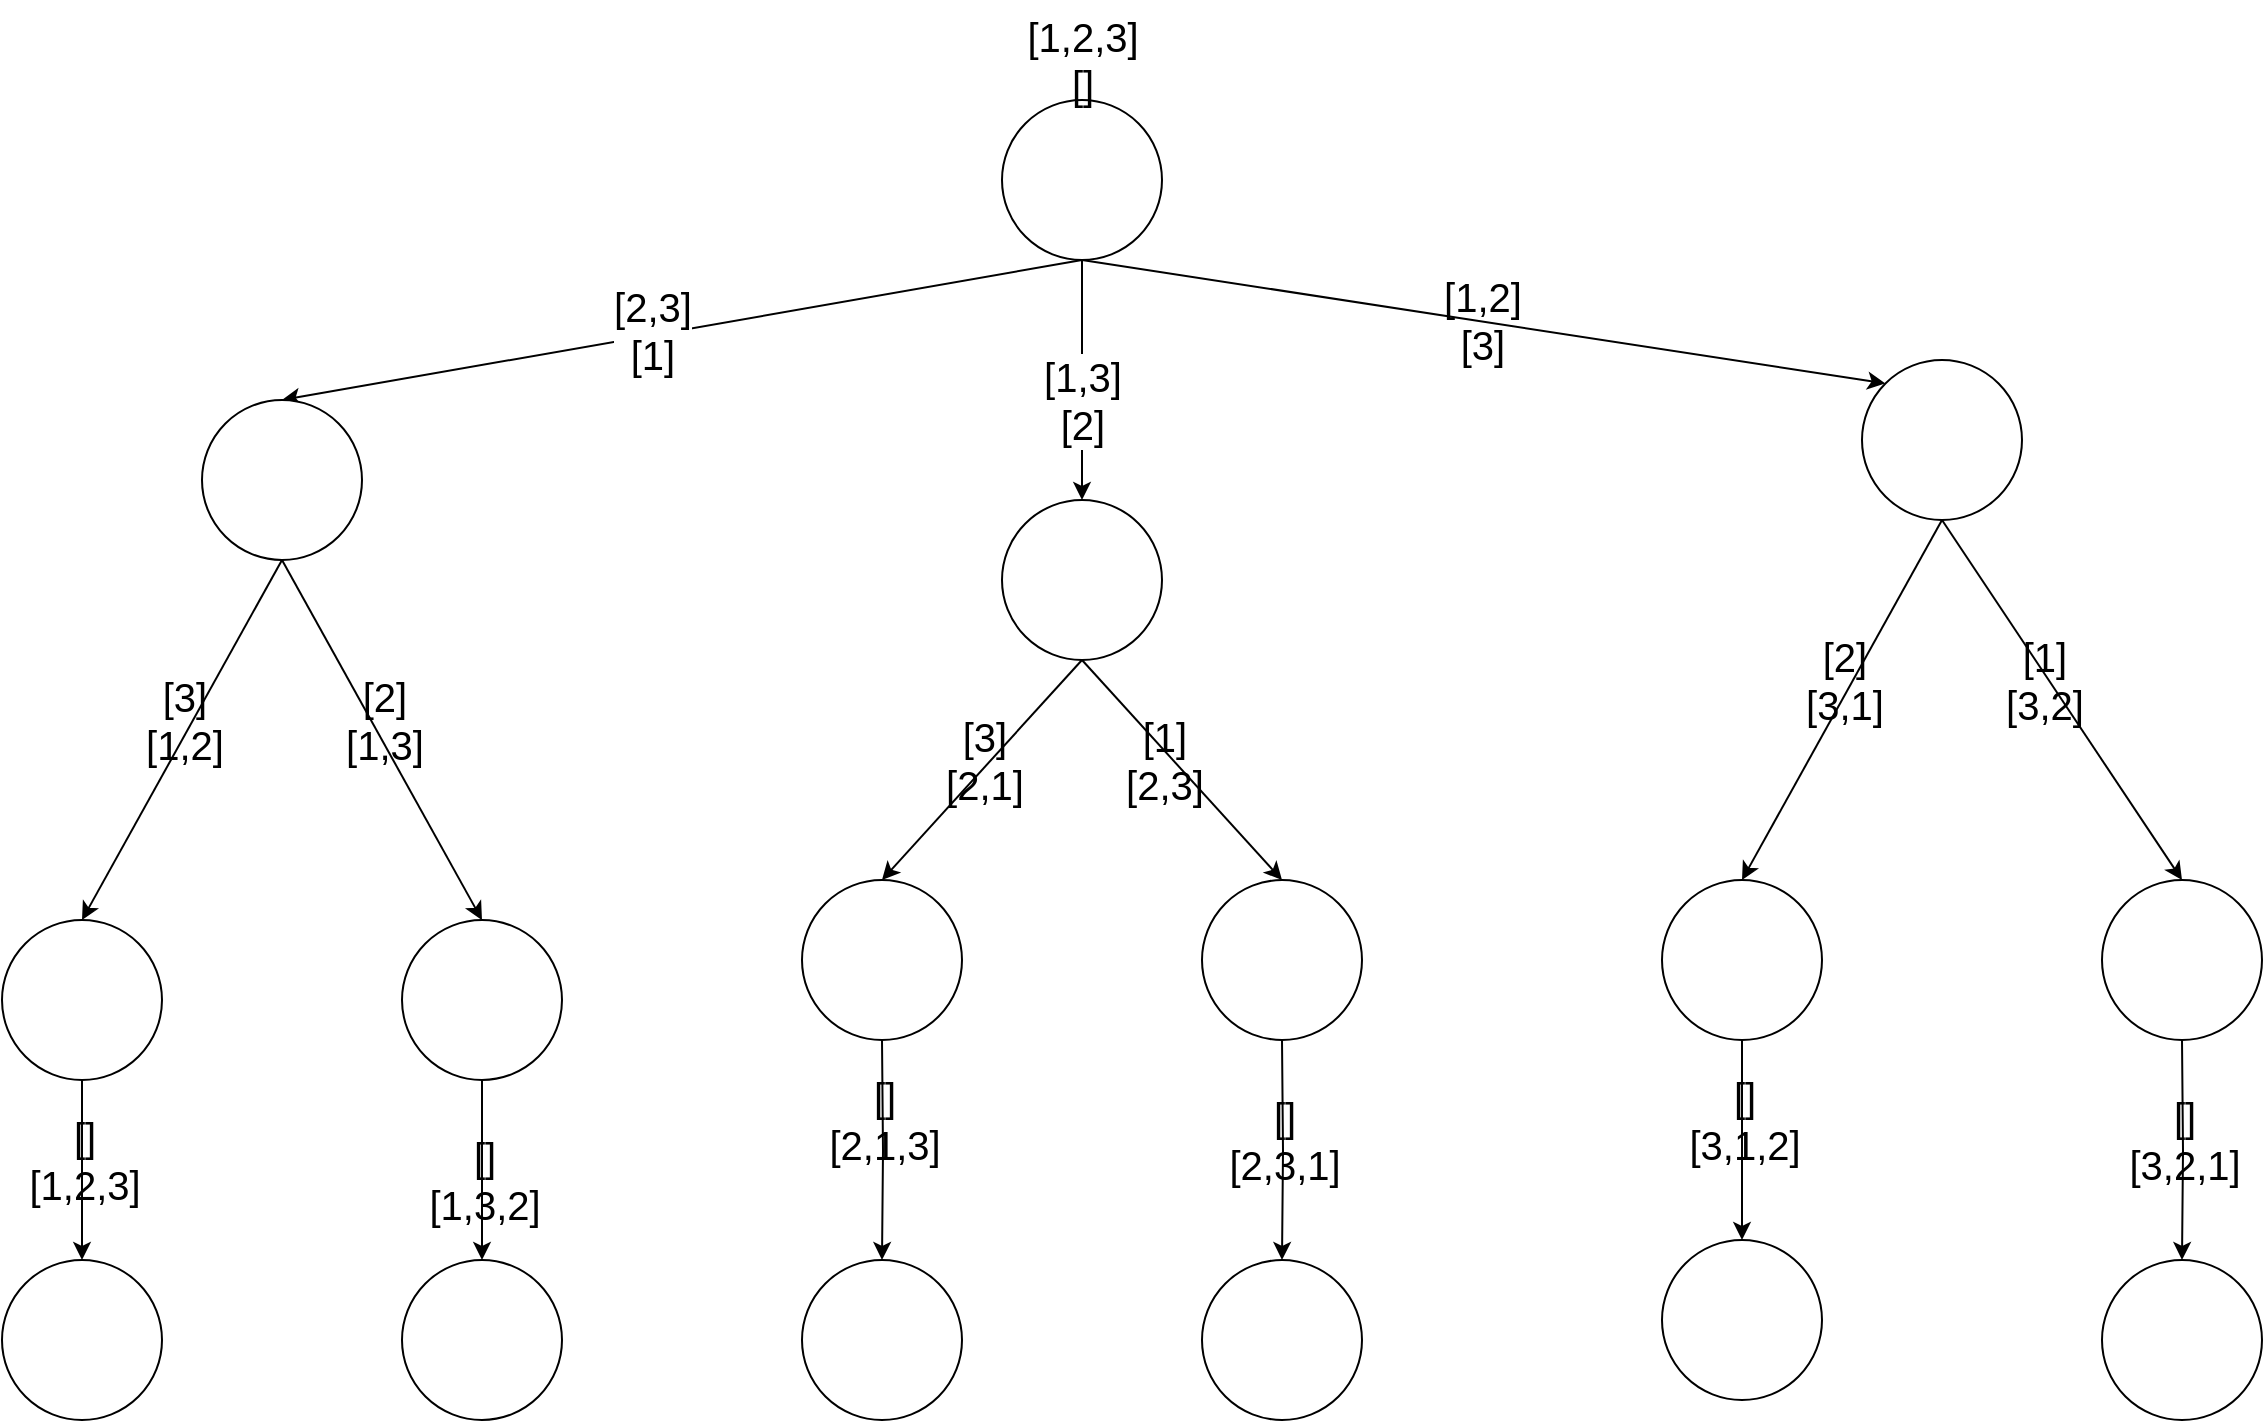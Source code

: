<mxfile version="22.1.21" type="device">
  <diagram name="第 1 页" id="awphx5rW_arG6idFkpRx">
    <mxGraphModel dx="3274" dy="1996" grid="1" gridSize="10" guides="1" tooltips="1" connect="1" arrows="1" fold="1" page="0" pageScale="1" pageWidth="827" pageHeight="1169" math="0" shadow="0">
      <root>
        <mxCell id="0" />
        <mxCell id="1" parent="0" />
        <mxCell id="npu0TX9mwprPv2JEKZqb-7" style="rounded=0;orthogonalLoop=1;jettySize=auto;html=1;entryX=0.5;entryY=0;entryDx=0;entryDy=0;exitX=0.5;exitY=1;exitDx=0;exitDy=0;" edge="1" parent="1" source="2" target="3">
          <mxGeometry relative="1" as="geometry" />
        </mxCell>
        <mxCell id="npu0TX9mwprPv2JEKZqb-11" value="[2,3]&lt;br style=&quot;font-size: 20px;&quot;&gt;[1]" style="edgeLabel;html=1;align=center;verticalAlign=middle;resizable=0;points=[];fontSize=20;" vertex="1" connectable="0" parent="npu0TX9mwprPv2JEKZqb-7">
          <mxGeometry x="0.077" y="-3" relative="1" as="geometry">
            <mxPoint as="offset" />
          </mxGeometry>
        </mxCell>
        <mxCell id="npu0TX9mwprPv2JEKZqb-17" value="[3]&lt;br&gt;[1,2]" style="edgeLabel;html=1;align=center;verticalAlign=middle;resizable=0;points=[];fontSize=20;" vertex="1" connectable="0" parent="npu0TX9mwprPv2JEKZqb-7">
          <mxGeometry x="0.077" y="-3" relative="1" as="geometry">
            <mxPoint x="-234" y="195" as="offset" />
          </mxGeometry>
        </mxCell>
        <mxCell id="npu0TX9mwprPv2JEKZqb-18" value="[2]&lt;br&gt;[1,3]" style="edgeLabel;html=1;align=center;verticalAlign=middle;resizable=0;points=[];fontSize=20;" vertex="1" connectable="0" parent="npu0TX9mwprPv2JEKZqb-7">
          <mxGeometry x="0.077" y="-3" relative="1" as="geometry">
            <mxPoint x="-134" y="195" as="offset" />
          </mxGeometry>
        </mxCell>
        <mxCell id="npu0TX9mwprPv2JEKZqb-19" value="[3]&lt;br&gt;[2,1]" style="edgeLabel;html=1;align=center;verticalAlign=middle;resizable=0;points=[];fontSize=20;" vertex="1" connectable="0" parent="npu0TX9mwprPv2JEKZqb-7">
          <mxGeometry x="0.077" y="-3" relative="1" as="geometry">
            <mxPoint x="166" y="215" as="offset" />
          </mxGeometry>
        </mxCell>
        <mxCell id="npu0TX9mwprPv2JEKZqb-20" value="[1]&lt;br&gt;[2,3]" style="edgeLabel;html=1;align=center;verticalAlign=middle;resizable=0;points=[];fontSize=20;" vertex="1" connectable="0" parent="npu0TX9mwprPv2JEKZqb-7">
          <mxGeometry x="0.077" y="-3" relative="1" as="geometry">
            <mxPoint x="256" y="215" as="offset" />
          </mxGeometry>
        </mxCell>
        <mxCell id="npu0TX9mwprPv2JEKZqb-29" value="[2]&lt;br&gt;[3,1]" style="edgeLabel;html=1;align=center;verticalAlign=middle;resizable=0;points=[];fontSize=20;" vertex="1" connectable="0" parent="npu0TX9mwprPv2JEKZqb-7">
          <mxGeometry x="0.077" y="-3" relative="1" as="geometry">
            <mxPoint x="596" y="175" as="offset" />
          </mxGeometry>
        </mxCell>
        <mxCell id="npu0TX9mwprPv2JEKZqb-30" value="[1]&lt;br&gt;[3,2]" style="edgeLabel;html=1;align=center;verticalAlign=middle;resizable=0;points=[];fontSize=20;" vertex="1" connectable="0" parent="npu0TX9mwprPv2JEKZqb-7">
          <mxGeometry x="0.077" y="-3" relative="1" as="geometry">
            <mxPoint x="696" y="175" as="offset" />
          </mxGeometry>
        </mxCell>
        <mxCell id="npu0TX9mwprPv2JEKZqb-41" value="[]&lt;br&gt;[1,2,3]" style="edgeLabel;html=1;align=center;verticalAlign=middle;resizable=0;points=[];fontSize=20;" vertex="1" connectable="0" parent="npu0TX9mwprPv2JEKZqb-7">
          <mxGeometry x="0.077" y="-3" relative="1" as="geometry">
            <mxPoint x="-284" y="415" as="offset" />
          </mxGeometry>
        </mxCell>
        <mxCell id="npu0TX9mwprPv2JEKZqb-43" value="[]&lt;br&gt;[1,3,2]" style="edgeLabel;html=1;align=center;verticalAlign=middle;resizable=0;points=[];fontSize=20;" vertex="1" connectable="0" parent="npu0TX9mwprPv2JEKZqb-7">
          <mxGeometry x="0.077" y="-3" relative="1" as="geometry">
            <mxPoint x="-84" y="425" as="offset" />
          </mxGeometry>
        </mxCell>
        <mxCell id="npu0TX9mwprPv2JEKZqb-45" value="[]&lt;br&gt;[2,1,3]" style="edgeLabel;html=1;align=center;verticalAlign=middle;resizable=0;points=[];fontSize=20;" vertex="1" connectable="0" parent="npu0TX9mwprPv2JEKZqb-7">
          <mxGeometry x="0.077" y="-3" relative="1" as="geometry">
            <mxPoint x="116" y="395" as="offset" />
          </mxGeometry>
        </mxCell>
        <mxCell id="npu0TX9mwprPv2JEKZqb-46" value="[]&lt;br&gt;[2,3,1]" style="edgeLabel;html=1;align=center;verticalAlign=middle;resizable=0;points=[];fontSize=20;" vertex="1" connectable="0" parent="npu0TX9mwprPv2JEKZqb-7">
          <mxGeometry x="0.077" y="-3" relative="1" as="geometry">
            <mxPoint x="316" y="405" as="offset" />
          </mxGeometry>
        </mxCell>
        <mxCell id="npu0TX9mwprPv2JEKZqb-51" value="[]&lt;br&gt;[3,1,2]" style="edgeLabel;html=1;align=center;verticalAlign=middle;resizable=0;points=[];fontSize=20;" vertex="1" connectable="0" parent="npu0TX9mwprPv2JEKZqb-7">
          <mxGeometry x="0.077" y="-3" relative="1" as="geometry">
            <mxPoint x="546" y="395" as="offset" />
          </mxGeometry>
        </mxCell>
        <mxCell id="npu0TX9mwprPv2JEKZqb-52" value="[]&lt;br&gt;[3,2,1]" style="edgeLabel;html=1;align=center;verticalAlign=middle;resizable=0;points=[];fontSize=20;" vertex="1" connectable="0" parent="npu0TX9mwprPv2JEKZqb-7">
          <mxGeometry x="0.077" y="-3" relative="1" as="geometry">
            <mxPoint x="766" y="405" as="offset" />
          </mxGeometry>
        </mxCell>
        <mxCell id="npu0TX9mwprPv2JEKZqb-8" value="" style="edgeStyle=orthogonalEdgeStyle;rounded=0;orthogonalLoop=1;jettySize=auto;html=1;" edge="1" parent="1" source="2" target="npu0TX9mwprPv2JEKZqb-3">
          <mxGeometry relative="1" as="geometry" />
        </mxCell>
        <mxCell id="npu0TX9mwprPv2JEKZqb-26" value="[1,3]&lt;br style=&quot;font-size: 20px;&quot;&gt;[2]" style="edgeLabel;html=1;align=center;verticalAlign=middle;resizable=0;points=[];fontSize=20;" vertex="1" connectable="0" parent="npu0TX9mwprPv2JEKZqb-8">
          <mxGeometry x="-0.25" y="-1" relative="1" as="geometry">
            <mxPoint x="1" y="25" as="offset" />
          </mxGeometry>
        </mxCell>
        <mxCell id="npu0TX9mwprPv2JEKZqb-36" value="[1,2]&lt;br style=&quot;font-size: 20px;&quot;&gt;[3]" style="edgeLabel;html=1;align=center;verticalAlign=middle;resizable=0;points=[];fontSize=20;" vertex="1" connectable="0" parent="npu0TX9mwprPv2JEKZqb-8">
          <mxGeometry x="-0.25" y="-1" relative="1" as="geometry">
            <mxPoint x="201" y="-15" as="offset" />
          </mxGeometry>
        </mxCell>
        <mxCell id="npu0TX9mwprPv2JEKZqb-9" style="rounded=0;orthogonalLoop=1;jettySize=auto;html=1;entryX=0;entryY=0;entryDx=0;entryDy=0;exitX=0.5;exitY=1;exitDx=0;exitDy=0;" edge="1" parent="1" source="2" target="npu0TX9mwprPv2JEKZqb-4">
          <mxGeometry relative="1" as="geometry" />
        </mxCell>
        <mxCell id="2" value="" style="ellipse;whiteSpace=wrap;html=1;aspect=fixed;" parent="1" vertex="1">
          <mxGeometry x="-340" y="-380" width="80" height="80" as="geometry" />
        </mxCell>
        <mxCell id="npu0TX9mwprPv2JEKZqb-15" style="rounded=0;orthogonalLoop=1;jettySize=auto;html=1;entryX=0.5;entryY=0;entryDx=0;entryDy=0;exitX=0.5;exitY=1;exitDx=0;exitDy=0;" edge="1" parent="1" source="3" target="npu0TX9mwprPv2JEKZqb-14">
          <mxGeometry relative="1" as="geometry" />
        </mxCell>
        <mxCell id="3" value="" style="ellipse;whiteSpace=wrap;html=1;aspect=fixed;" parent="1" vertex="1">
          <mxGeometry x="-740" y="-230" width="80" height="80" as="geometry" />
        </mxCell>
        <mxCell id="npu0TX9mwprPv2JEKZqb-4" value="" style="ellipse;whiteSpace=wrap;html=1;aspect=fixed;" vertex="1" parent="1">
          <mxGeometry x="90" y="-250" width="80" height="80" as="geometry" />
        </mxCell>
        <mxCell id="npu0TX9mwprPv2JEKZqb-5" value="[1,2,3]&lt;br style=&quot;font-size: 20px;&quot;&gt;[]" style="text;html=1;align=center;verticalAlign=middle;resizable=0;points=[];autosize=1;strokeColor=none;fillColor=none;fontSize=20;" vertex="1" parent="1">
          <mxGeometry x="-340" y="-430" width="80" height="60" as="geometry" />
        </mxCell>
        <mxCell id="npu0TX9mwprPv2JEKZqb-38" value="" style="edgeStyle=orthogonalEdgeStyle;rounded=0;orthogonalLoop=1;jettySize=auto;html=1;" edge="1" parent="1" source="npu0TX9mwprPv2JEKZqb-12" target="npu0TX9mwprPv2JEKZqb-37">
          <mxGeometry relative="1" as="geometry" />
        </mxCell>
        <mxCell id="npu0TX9mwprPv2JEKZqb-12" value="" style="ellipse;whiteSpace=wrap;html=1;aspect=fixed;" vertex="1" parent="1">
          <mxGeometry x="-840" y="30" width="80" height="80" as="geometry" />
        </mxCell>
        <mxCell id="npu0TX9mwprPv2JEKZqb-13" style="rounded=0;orthogonalLoop=1;jettySize=auto;html=1;entryX=0.5;entryY=0;entryDx=0;entryDy=0;exitX=0.5;exitY=1;exitDx=0;exitDy=0;" edge="1" parent="1" source="3" target="npu0TX9mwprPv2JEKZqb-12">
          <mxGeometry relative="1" as="geometry">
            <mxPoint x="-520" y="-159" as="sourcePoint" />
          </mxGeometry>
        </mxCell>
        <mxCell id="npu0TX9mwprPv2JEKZqb-40" value="" style="edgeStyle=orthogonalEdgeStyle;rounded=0;orthogonalLoop=1;jettySize=auto;html=1;" edge="1" parent="1" source="npu0TX9mwprPv2JEKZqb-14" target="npu0TX9mwprPv2JEKZqb-39">
          <mxGeometry relative="1" as="geometry" />
        </mxCell>
        <mxCell id="npu0TX9mwprPv2JEKZqb-14" value="" style="ellipse;whiteSpace=wrap;html=1;aspect=fixed;" vertex="1" parent="1">
          <mxGeometry x="-640" y="30" width="80" height="80" as="geometry" />
        </mxCell>
        <mxCell id="npu0TX9mwprPv2JEKZqb-21" style="rounded=0;orthogonalLoop=1;jettySize=auto;html=1;entryX=0.5;entryY=0;entryDx=0;entryDy=0;exitX=0.5;exitY=1;exitDx=0;exitDy=0;" edge="1" target="npu0TX9mwprPv2JEKZqb-24" parent="1" source="npu0TX9mwprPv2JEKZqb-3">
          <mxGeometry relative="1" as="geometry">
            <mxPoint x="-300" y="-170" as="sourcePoint" />
          </mxGeometry>
        </mxCell>
        <mxCell id="npu0TX9mwprPv2JEKZqb-22" value="" style="ellipse;whiteSpace=wrap;html=1;aspect=fixed;" vertex="1" parent="1">
          <mxGeometry x="-440" y="10" width="80" height="80" as="geometry" />
        </mxCell>
        <mxCell id="npu0TX9mwprPv2JEKZqb-23" style="rounded=0;orthogonalLoop=1;jettySize=auto;html=1;entryX=0.5;entryY=0;entryDx=0;entryDy=0;exitX=0.5;exitY=1;exitDx=0;exitDy=0;" edge="1" target="npu0TX9mwprPv2JEKZqb-22" parent="1" source="npu0TX9mwprPv2JEKZqb-3">
          <mxGeometry relative="1" as="geometry">
            <mxPoint x="-300" y="-170" as="sourcePoint" />
          </mxGeometry>
        </mxCell>
        <mxCell id="npu0TX9mwprPv2JEKZqb-24" value="" style="ellipse;whiteSpace=wrap;html=1;aspect=fixed;" vertex="1" parent="1">
          <mxGeometry x="-240" y="10" width="80" height="80" as="geometry" />
        </mxCell>
        <mxCell id="npu0TX9mwprPv2JEKZqb-25" value="" style="rounded=0;orthogonalLoop=1;jettySize=auto;html=1;entryX=0.5;entryY=0;entryDx=0;entryDy=0;" edge="1" parent="1" target="npu0TX9mwprPv2JEKZqb-3">
          <mxGeometry relative="1" as="geometry">
            <mxPoint x="-300" y="-170" as="sourcePoint" />
            <mxPoint x="-200" y="10" as="targetPoint" />
          </mxGeometry>
        </mxCell>
        <mxCell id="npu0TX9mwprPv2JEKZqb-3" value="" style="ellipse;whiteSpace=wrap;html=1;aspect=fixed;" vertex="1" parent="1">
          <mxGeometry x="-340" y="-180" width="80" height="80" as="geometry" />
        </mxCell>
        <mxCell id="npu0TX9mwprPv2JEKZqb-31" style="rounded=0;orthogonalLoop=1;jettySize=auto;html=1;entryX=0.5;entryY=0;entryDx=0;entryDy=0;exitX=0.5;exitY=1;exitDx=0;exitDy=0;" edge="1" target="npu0TX9mwprPv2JEKZqb-34" parent="1" source="npu0TX9mwprPv2JEKZqb-4">
          <mxGeometry relative="1" as="geometry">
            <mxPoint x="130" y="-170" as="sourcePoint" />
          </mxGeometry>
        </mxCell>
        <mxCell id="npu0TX9mwprPv2JEKZqb-32" value="" style="ellipse;whiteSpace=wrap;html=1;aspect=fixed;" vertex="1" parent="1">
          <mxGeometry x="-10" y="10" width="80" height="80" as="geometry" />
        </mxCell>
        <mxCell id="npu0TX9mwprPv2JEKZqb-33" style="rounded=0;orthogonalLoop=1;jettySize=auto;html=1;entryX=0.5;entryY=0;entryDx=0;entryDy=0;" edge="1" target="npu0TX9mwprPv2JEKZqb-32" parent="1">
          <mxGeometry relative="1" as="geometry">
            <mxPoint x="130" y="-170" as="sourcePoint" />
          </mxGeometry>
        </mxCell>
        <mxCell id="npu0TX9mwprPv2JEKZqb-34" value="" style="ellipse;whiteSpace=wrap;html=1;aspect=fixed;" vertex="1" parent="1">
          <mxGeometry x="210" y="10" width="80" height="80" as="geometry" />
        </mxCell>
        <mxCell id="npu0TX9mwprPv2JEKZqb-37" value="" style="ellipse;whiteSpace=wrap;html=1;aspect=fixed;" vertex="1" parent="1">
          <mxGeometry x="-840" y="200" width="80" height="80" as="geometry" />
        </mxCell>
        <mxCell id="npu0TX9mwprPv2JEKZqb-39" value="" style="ellipse;whiteSpace=wrap;html=1;aspect=fixed;" vertex="1" parent="1">
          <mxGeometry x="-640" y="200" width="80" height="80" as="geometry" />
        </mxCell>
        <mxCell id="npu0TX9mwprPv2JEKZqb-47" value="" style="edgeStyle=orthogonalEdgeStyle;rounded=0;orthogonalLoop=1;jettySize=auto;html=1;" edge="1" target="npu0TX9mwprPv2JEKZqb-49" parent="1">
          <mxGeometry relative="1" as="geometry">
            <mxPoint x="-400" y="90" as="sourcePoint" />
          </mxGeometry>
        </mxCell>
        <mxCell id="npu0TX9mwprPv2JEKZqb-48" value="" style="edgeStyle=orthogonalEdgeStyle;rounded=0;orthogonalLoop=1;jettySize=auto;html=1;" edge="1" target="npu0TX9mwprPv2JEKZqb-50" parent="1">
          <mxGeometry relative="1" as="geometry">
            <mxPoint x="-200" y="90" as="sourcePoint" />
          </mxGeometry>
        </mxCell>
        <mxCell id="npu0TX9mwprPv2JEKZqb-49" value="" style="ellipse;whiteSpace=wrap;html=1;aspect=fixed;" vertex="1" parent="1">
          <mxGeometry x="-440" y="200" width="80" height="80" as="geometry" />
        </mxCell>
        <mxCell id="npu0TX9mwprPv2JEKZqb-50" value="" style="ellipse;whiteSpace=wrap;html=1;aspect=fixed;" vertex="1" parent="1">
          <mxGeometry x="-240" y="200" width="80" height="80" as="geometry" />
        </mxCell>
        <mxCell id="npu0TX9mwprPv2JEKZqb-53" value="" style="edgeStyle=orthogonalEdgeStyle;rounded=0;orthogonalLoop=1;jettySize=auto;html=1;exitX=0.5;exitY=1;exitDx=0;exitDy=0;" edge="1" target="npu0TX9mwprPv2JEKZqb-55" parent="1" source="npu0TX9mwprPv2JEKZqb-32">
          <mxGeometry relative="1" as="geometry">
            <mxPoint x="50" y="90" as="sourcePoint" />
          </mxGeometry>
        </mxCell>
        <mxCell id="npu0TX9mwprPv2JEKZqb-54" value="" style="edgeStyle=orthogonalEdgeStyle;rounded=0;orthogonalLoop=1;jettySize=auto;html=1;" edge="1" target="npu0TX9mwprPv2JEKZqb-56" parent="1">
          <mxGeometry relative="1" as="geometry">
            <mxPoint x="250" y="90" as="sourcePoint" />
          </mxGeometry>
        </mxCell>
        <mxCell id="npu0TX9mwprPv2JEKZqb-55" value="" style="ellipse;whiteSpace=wrap;html=1;aspect=fixed;" vertex="1" parent="1">
          <mxGeometry x="-10" y="190" width="80" height="80" as="geometry" />
        </mxCell>
        <mxCell id="npu0TX9mwprPv2JEKZqb-56" value="" style="ellipse;whiteSpace=wrap;html=1;aspect=fixed;" vertex="1" parent="1">
          <mxGeometry x="210" y="200" width="80" height="80" as="geometry" />
        </mxCell>
      </root>
    </mxGraphModel>
  </diagram>
</mxfile>

